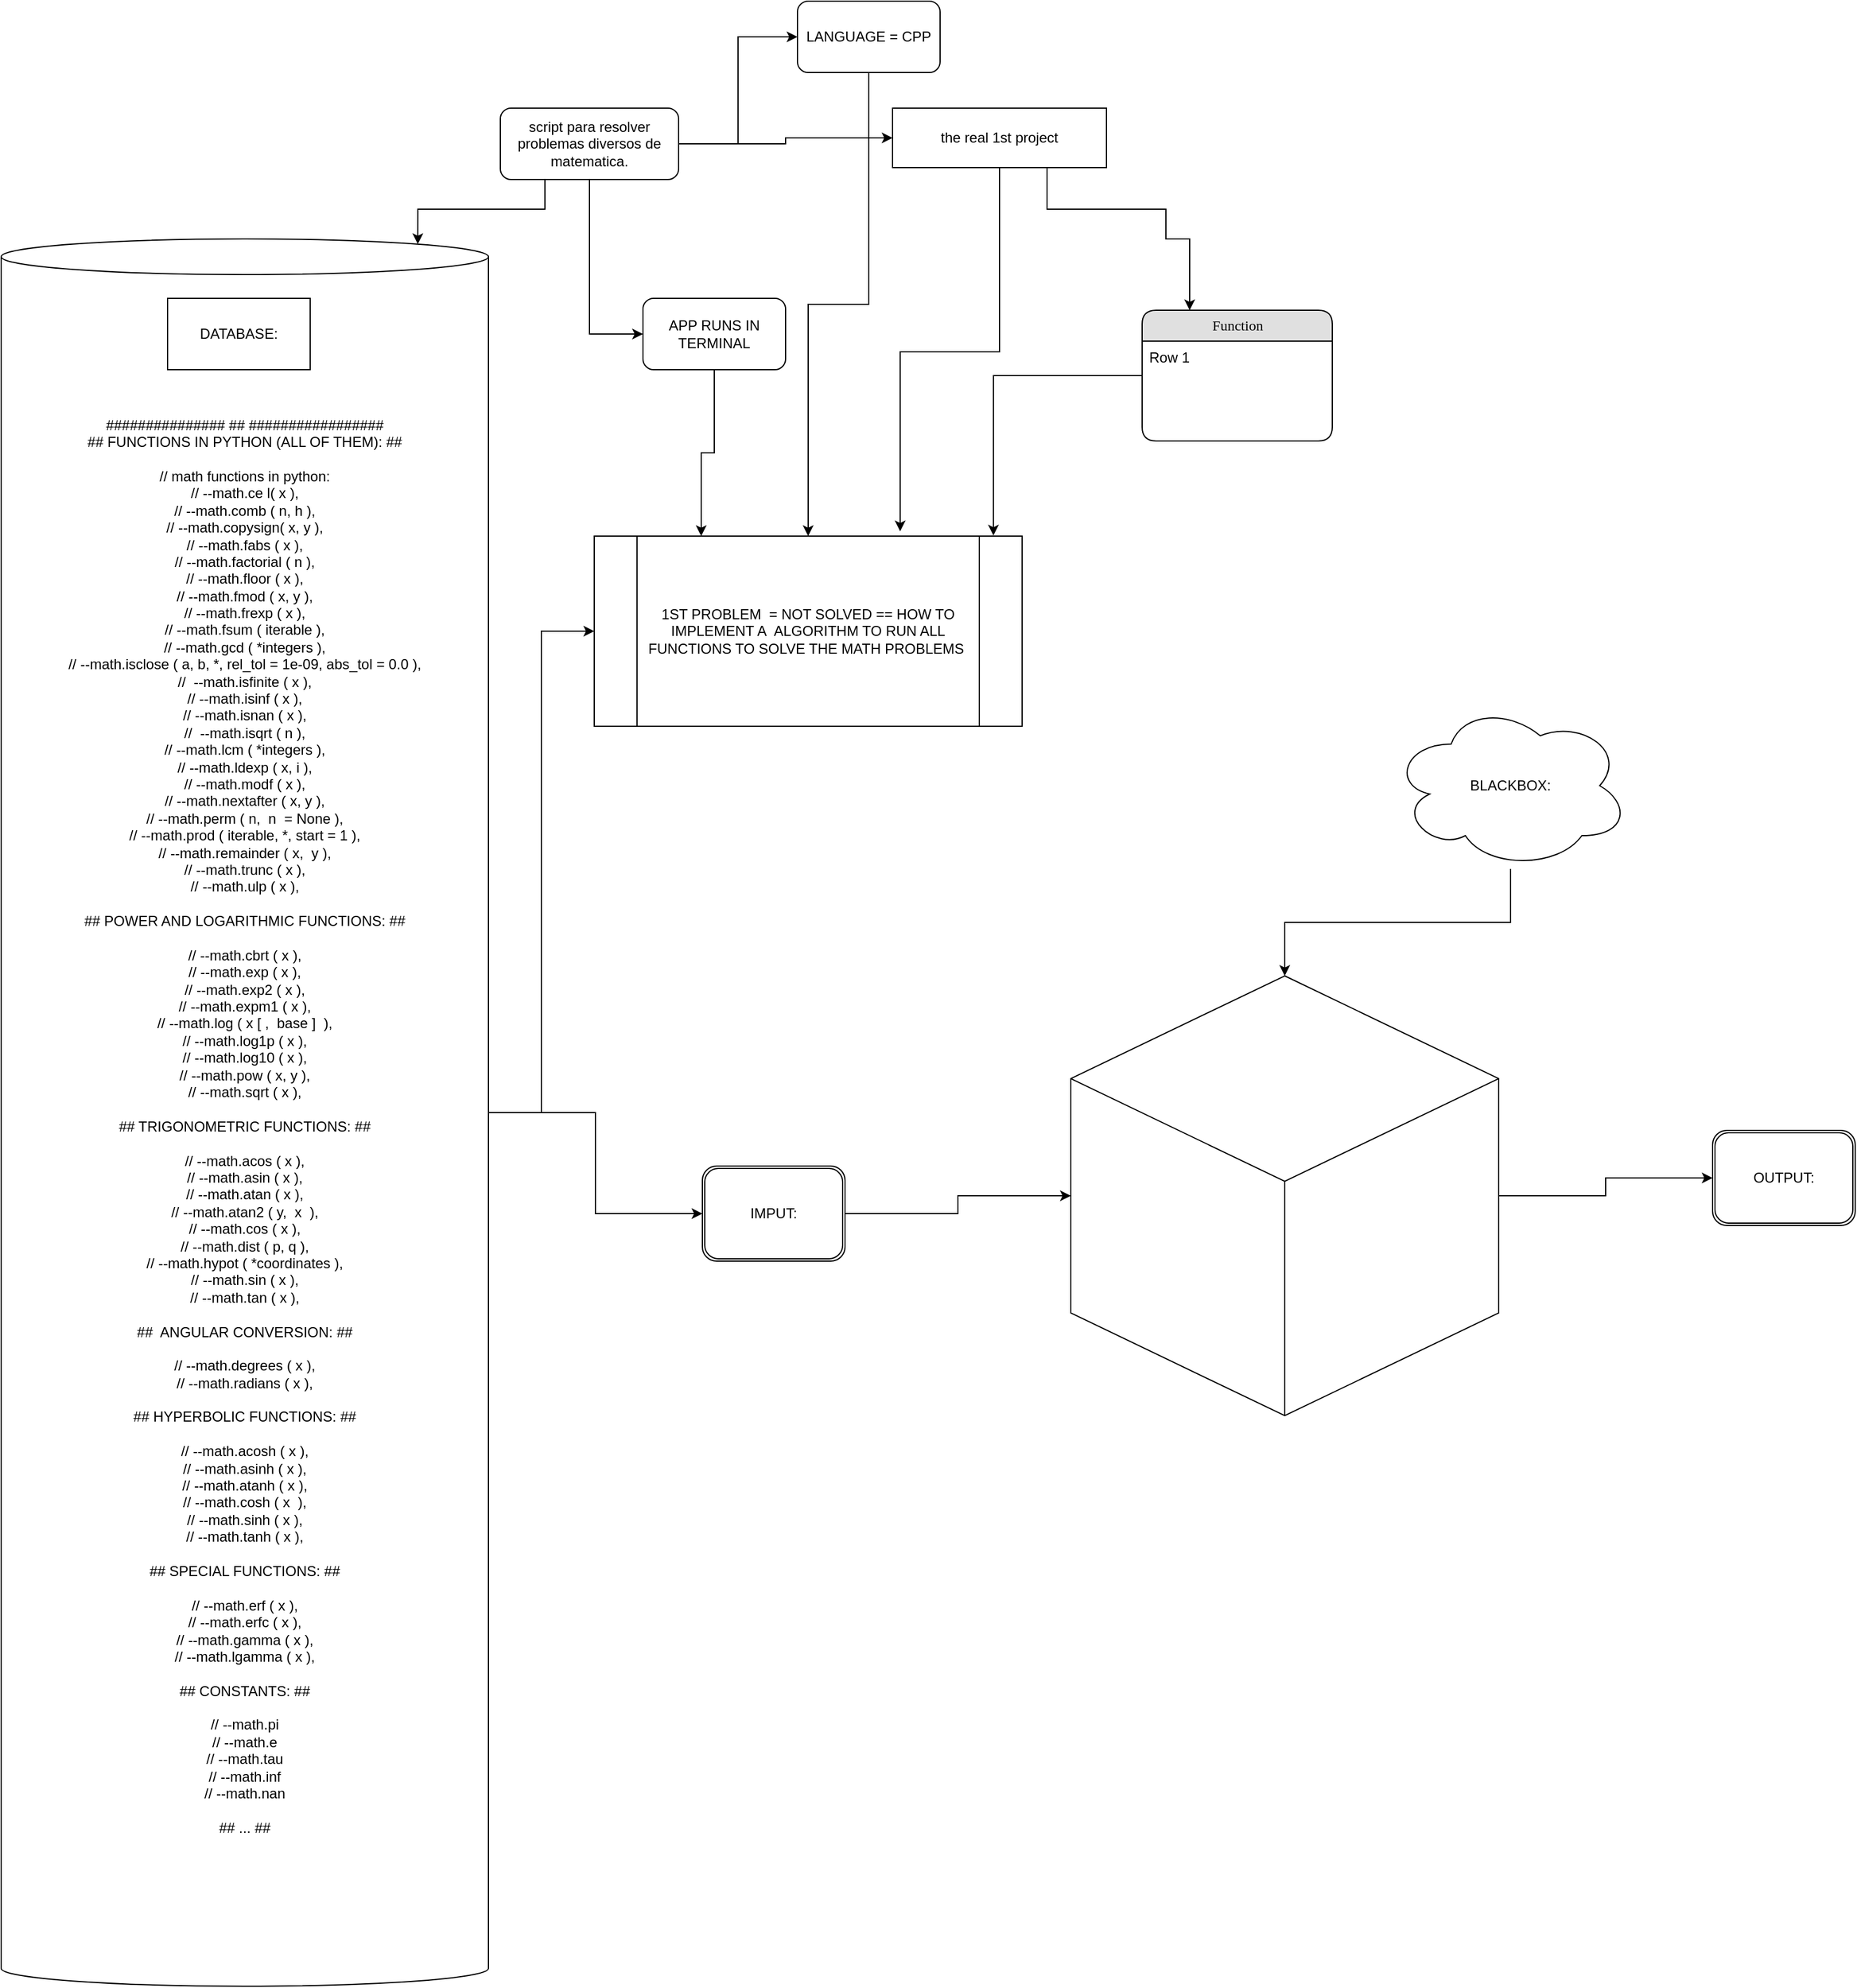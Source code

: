 <mxfile version="21.3.0" type="github">
  <diagram name="Page-1" id="5d7acffa-a066-3a61-03fe-96351882024d">
    <mxGraphModel dx="3249" dy="1729" grid="1" gridSize="10" guides="1" tooltips="1" connect="1" arrows="1" fold="1" page="1" pageScale="1" pageWidth="1100" pageHeight="850" background="#ffffff" math="0" shadow="0">
      <root>
        <mxCell id="0" />
        <mxCell id="1" parent="0" />
        <mxCell id="4o1noMIlFruIAVSIZDxd-21" style="edgeStyle=orthogonalEdgeStyle;rounded=0;orthogonalLoop=1;jettySize=auto;html=1;entryX=0.933;entryY=-0.003;entryDx=0;entryDy=0;entryPerimeter=0;" edge="1" parent="1" source="21ea969265ad0168-6" target="4o1noMIlFruIAVSIZDxd-18">
          <mxGeometry relative="1" as="geometry" />
        </mxCell>
        <mxCell id="21ea969265ad0168-6" value="Function" style="swimlane;html=1;fontStyle=0;childLayout=stackLayout;horizontal=1;startSize=26;fillColor=#e0e0e0;horizontalStack=0;resizeParent=1;resizeLast=0;collapsible=1;marginBottom=0;swimlaneFillColor=#ffffff;align=center;rounded=1;shadow=0;comic=0;labelBackgroundColor=none;strokeWidth=1;fontFamily=Verdana;fontSize=12" parent="1" vertex="1">
          <mxGeometry x="-200" y="260" width="160" height="110" as="geometry" />
        </mxCell>
        <mxCell id="21ea969265ad0168-7" value="Row 1" style="text;html=1;strokeColor=none;fillColor=none;spacingLeft=4;spacingRight=4;whiteSpace=wrap;overflow=hidden;rotatable=0;points=[[0,0.5],[1,0.5]];portConstraint=eastwest;" parent="21ea969265ad0168-6" vertex="1">
          <mxGeometry y="26" width="160" height="26" as="geometry" />
        </mxCell>
        <mxCell id="4o1noMIlFruIAVSIZDxd-4" style="edgeStyle=orthogonalEdgeStyle;rounded=0;orthogonalLoop=1;jettySize=auto;html=1;exitX=1;exitY=1;exitDx=0;exitDy=0;entryX=0.25;entryY=0;entryDx=0;entryDy=0;" edge="1" parent="1" source="4o1noMIlFruIAVSIZDxd-3" target="21ea969265ad0168-6">
          <mxGeometry relative="1" as="geometry">
            <mxPoint x="-230" y="200" as="targetPoint" />
            <Array as="points">
              <mxPoint x="-280" y="140" />
              <mxPoint x="-280" y="175" />
              <mxPoint x="-180" y="175" />
              <mxPoint x="-180" y="200" />
              <mxPoint x="-160" y="200" />
            </Array>
          </mxGeometry>
        </mxCell>
        <mxCell id="4o1noMIlFruIAVSIZDxd-20" style="edgeStyle=orthogonalEdgeStyle;rounded=0;orthogonalLoop=1;jettySize=auto;html=1;entryX=0.715;entryY=-0.025;entryDx=0;entryDy=0;entryPerimeter=0;" edge="1" parent="1" source="4o1noMIlFruIAVSIZDxd-3" target="4o1noMIlFruIAVSIZDxd-18">
          <mxGeometry relative="1" as="geometry" />
        </mxCell>
        <mxCell id="4o1noMIlFruIAVSIZDxd-3" value="the real 1st project" style="rounded=0;whiteSpace=wrap;html=1;" vertex="1" parent="1">
          <mxGeometry x="-410" y="90" width="180" height="50" as="geometry" />
        </mxCell>
        <mxCell id="4o1noMIlFruIAVSIZDxd-23" style="edgeStyle=orthogonalEdgeStyle;rounded=0;orthogonalLoop=1;jettySize=auto;html=1;" edge="1" parent="1" source="4o1noMIlFruIAVSIZDxd-5" target="4o1noMIlFruIAVSIZDxd-18">
          <mxGeometry relative="1" as="geometry" />
        </mxCell>
        <mxCell id="4o1noMIlFruIAVSIZDxd-27" style="edgeStyle=orthogonalEdgeStyle;rounded=0;orthogonalLoop=1;jettySize=auto;html=1;entryX=0;entryY=0.5;entryDx=0;entryDy=0;" edge="1" parent="1" source="4o1noMIlFruIAVSIZDxd-5" target="4o1noMIlFruIAVSIZDxd-26">
          <mxGeometry relative="1" as="geometry" />
        </mxCell>
        <mxCell id="4o1noMIlFruIAVSIZDxd-5" value="############### ## #################&lt;br&gt;## FUNCTIONS IN PYTHON (ALL OF THEM): ##&lt;br&gt;&lt;br&gt;// math functions in python:&lt;br&gt;// --math.ce l( x ),&lt;br&gt;// --math.comb ( n, h ),&lt;br&gt;// --math.copysign( x, y ),&lt;br&gt;// --math.fabs ( x ),&lt;br&gt;// --math.factorial ( n ),&lt;br&gt;// --math.floor ( x ),&lt;br&gt;// --math.fmod ( x, y ),&lt;br&gt;// --math.frexp ( x ),&lt;br&gt;// --math.fsum ( iterable ),&lt;br&gt;// --math.gcd ( *integers ),&lt;br&gt;// --math.isclose ( a, b, *, rel_tol = 1e-09, abs_tol = 0.0 ),&lt;br&gt;//&amp;nbsp; --math.isfinite ( x ),&lt;br&gt;// --math.isinf ( x ),&lt;br&gt;// --math.isnan ( x ),&lt;br&gt;//&amp;nbsp; --math.isqrt ( n ),&lt;br&gt;// --math.lcm ( *integers ),&lt;br&gt;// --math.ldexp ( x, i ),&lt;br&gt;// --math.modf ( x ),&lt;br&gt;// --math.nextafter ( x, y ),&lt;br&gt;// --math.perm ( n,&amp;nbsp; n&amp;nbsp; = None ),&lt;br&gt;// --math.prod ( iterable, *, start = 1 ),&lt;br&gt;// --math.remainder ( x,&amp;nbsp; y ),&lt;br&gt;// --math.trunc ( x ),&lt;br&gt;// --math.ulp ( x ),&lt;br&gt;&lt;br&gt;## POWER AND LOGARITHMIC FUNCTIONS: ##&lt;br&gt;&lt;br&gt;// --math.cbrt ( x ),&lt;br&gt;// --math.exp ( x ),&lt;br&gt;// --math.exp2 ( x ),&lt;br&gt;// --math.expm1 ( x ),&lt;br&gt;// --math.log ( x [ ,&amp;nbsp; base ]&amp;nbsp; ),&lt;br&gt;// --math.log1p ( x ),&lt;br&gt;// --math.log10 ( x ),&lt;br&gt;// --math.pow ( x, y ),&lt;br&gt;// --math.sqrt ( x ),&lt;br&gt;&lt;br&gt;## TRIGONOMETRIC FUNCTIONS: ##&lt;br&gt;&lt;br&gt;// --math.acos ( x ),&lt;br&gt;// --math.asin ( x ),&lt;br&gt;// --math.atan ( x ),&lt;br&gt;// --math.atan2 ( y,&amp;nbsp; x&amp;nbsp; ),&lt;br&gt;// --math.cos ( x ),&lt;br&gt;// --math.dist ( p, q ),&lt;br&gt;// --math.hypot ( *coordinates ),&lt;br&gt;// --math.sin ( x ),&lt;br&gt;// --math.tan ( x ),&lt;br&gt;&lt;br&gt;##&amp;nbsp; ANGULAR CONVERSION: ##&lt;br&gt;&lt;br&gt;// --math.degrees ( x ),&lt;br&gt;// --math.radians ( x ),&lt;br&gt;&lt;br&gt;## HYPERBOLIC FUNCTIONS: ##&lt;br&gt;&lt;br&gt;// --math.acosh ( x ),&lt;br&gt;// --math.asinh ( x ),&lt;br&gt;// --math.atanh ( x ),&lt;br&gt;// --math.cosh ( x&amp;nbsp; ),&lt;br&gt;// --math.sinh ( x ),&lt;br&gt;// --math.tanh ( x ),&lt;br&gt;&lt;br&gt;## SPECIAL FUNCTIONS: ##&lt;br&gt;&lt;br&gt;// --math.erf ( x ),&lt;br&gt;// --math.erfc ( x ),&lt;br&gt;// --math.gamma ( x ),&lt;br&gt;// --math.lgamma ( x ),&lt;br&gt;&lt;br&gt;## CONSTANTS: ##&lt;br&gt;&lt;br&gt;// --math.pi&lt;br&gt;// --math.e&lt;br&gt;// --math.tau&lt;br&gt;// --math.inf&lt;br&gt;// --math.nan&lt;br&gt;&lt;br&gt;## ... ##&lt;br&gt;&lt;dd style=&quot;margin-top: 3px; margin-bottom: 0px; margin-left: 30px; hyphens: auto; text-align: left; line-height: 1.4; color: rgb(34, 34, 34); font-family: &amp;quot;Lucida Grande&amp;quot;, Arial, sans-serif; font-size: 14px; background-color: rgb(255, 255, 255);&quot;&gt;&lt;/dd&gt;" style="shape=cylinder3;whiteSpace=wrap;html=1;boundedLbl=1;backgroundOutline=1;size=15;" vertex="1" parent="1">
          <mxGeometry x="-1160" y="200" width="410" height="1470" as="geometry" />
        </mxCell>
        <mxCell id="4o1noMIlFruIAVSIZDxd-8" style="edgeStyle=orthogonalEdgeStyle;rounded=0;orthogonalLoop=1;jettySize=auto;html=1;entryX=0;entryY=0.5;entryDx=0;entryDy=0;" edge="1" parent="1" source="4o1noMIlFruIAVSIZDxd-7" target="4o1noMIlFruIAVSIZDxd-3">
          <mxGeometry relative="1" as="geometry" />
        </mxCell>
        <mxCell id="4o1noMIlFruIAVSIZDxd-10" style="edgeStyle=orthogonalEdgeStyle;rounded=0;orthogonalLoop=1;jettySize=auto;html=1;exitX=0.25;exitY=1;exitDx=0;exitDy=0;entryX=0.855;entryY=0;entryDx=0;entryDy=4.35;entryPerimeter=0;" edge="1" parent="1" source="4o1noMIlFruIAVSIZDxd-7" target="4o1noMIlFruIAVSIZDxd-5">
          <mxGeometry relative="1" as="geometry" />
        </mxCell>
        <mxCell id="4o1noMIlFruIAVSIZDxd-15" style="edgeStyle=orthogonalEdgeStyle;rounded=0;orthogonalLoop=1;jettySize=auto;html=1;entryX=0;entryY=0.5;entryDx=0;entryDy=0;" edge="1" parent="1" source="4o1noMIlFruIAVSIZDxd-7" target="4o1noMIlFruIAVSIZDxd-13">
          <mxGeometry relative="1" as="geometry" />
        </mxCell>
        <mxCell id="4o1noMIlFruIAVSIZDxd-17" style="edgeStyle=orthogonalEdgeStyle;rounded=0;orthogonalLoop=1;jettySize=auto;html=1;entryX=0;entryY=0.5;entryDx=0;entryDy=0;" edge="1" parent="1" source="4o1noMIlFruIAVSIZDxd-7" target="4o1noMIlFruIAVSIZDxd-16">
          <mxGeometry relative="1" as="geometry" />
        </mxCell>
        <mxCell id="4o1noMIlFruIAVSIZDxd-7" value="script para resolver problemas diversos de matematica." style="rounded=1;whiteSpace=wrap;html=1;" vertex="1" parent="1">
          <mxGeometry x="-740" y="90" width="150" height="60" as="geometry" />
        </mxCell>
        <mxCell id="4o1noMIlFruIAVSIZDxd-9" value="DATABASE:" style="rounded=0;whiteSpace=wrap;html=1;" vertex="1" parent="1">
          <mxGeometry x="-1020" y="250" width="120" height="60" as="geometry" />
        </mxCell>
        <mxCell id="4o1noMIlFruIAVSIZDxd-22" style="edgeStyle=orthogonalEdgeStyle;rounded=0;orthogonalLoop=1;jettySize=auto;html=1;" edge="1" parent="1" source="4o1noMIlFruIAVSIZDxd-13" target="4o1noMIlFruIAVSIZDxd-18">
          <mxGeometry relative="1" as="geometry" />
        </mxCell>
        <mxCell id="4o1noMIlFruIAVSIZDxd-13" value="LANGUAGE = CPP" style="rounded=1;whiteSpace=wrap;html=1;" vertex="1" parent="1">
          <mxGeometry x="-490" width="120" height="60" as="geometry" />
        </mxCell>
        <mxCell id="4o1noMIlFruIAVSIZDxd-19" style="edgeStyle=orthogonalEdgeStyle;rounded=0;orthogonalLoop=1;jettySize=auto;html=1;entryX=0.25;entryY=0;entryDx=0;entryDy=0;" edge="1" parent="1" source="4o1noMIlFruIAVSIZDxd-16" target="4o1noMIlFruIAVSIZDxd-18">
          <mxGeometry relative="1" as="geometry" />
        </mxCell>
        <mxCell id="4o1noMIlFruIAVSIZDxd-16" value="APP RUNS IN TERMINAL" style="rounded=1;whiteSpace=wrap;html=1;" vertex="1" parent="1">
          <mxGeometry x="-620" y="250" width="120" height="60" as="geometry" />
        </mxCell>
        <mxCell id="4o1noMIlFruIAVSIZDxd-18" value="1ST PROBLEM&amp;nbsp; = NOT SOLVED == HOW TO IMPLEMENT A&amp;nbsp; ALGORITHM TO RUN ALL FUNCTIONS TO SOLVE THE MATH PROBLEMS&amp;nbsp;" style="shape=process;whiteSpace=wrap;html=1;backgroundOutline=1;" vertex="1" parent="1">
          <mxGeometry x="-661" y="450" width="360" height="160" as="geometry" />
        </mxCell>
        <mxCell id="4o1noMIlFruIAVSIZDxd-31" style="edgeStyle=orthogonalEdgeStyle;rounded=0;orthogonalLoop=1;jettySize=auto;html=1;entryX=0;entryY=0.5;entryDx=0;entryDy=0;" edge="1" parent="1" source="4o1noMIlFruIAVSIZDxd-25" target="4o1noMIlFruIAVSIZDxd-30">
          <mxGeometry relative="1" as="geometry" />
        </mxCell>
        <mxCell id="4o1noMIlFruIAVSIZDxd-25" value="" style="html=1;whiteSpace=wrap;shape=isoCube2;backgroundOutline=1;isoAngle=15;" vertex="1" parent="1">
          <mxGeometry x="-260" y="820" width="360" height="370" as="geometry" />
        </mxCell>
        <mxCell id="4o1noMIlFruIAVSIZDxd-28" style="edgeStyle=orthogonalEdgeStyle;rounded=0;orthogonalLoop=1;jettySize=auto;html=1;" edge="1" parent="1" source="4o1noMIlFruIAVSIZDxd-26" target="4o1noMIlFruIAVSIZDxd-25">
          <mxGeometry relative="1" as="geometry" />
        </mxCell>
        <mxCell id="4o1noMIlFruIAVSIZDxd-26" value="IMPUT:" style="shape=ext;double=1;rounded=1;whiteSpace=wrap;html=1;" vertex="1" parent="1">
          <mxGeometry x="-570" y="980" width="120" height="80" as="geometry" />
        </mxCell>
        <mxCell id="4o1noMIlFruIAVSIZDxd-30" value="OUTPUT:" style="shape=ext;double=1;rounded=1;whiteSpace=wrap;html=1;" vertex="1" parent="1">
          <mxGeometry x="280" y="950" width="120" height="80" as="geometry" />
        </mxCell>
        <mxCell id="4o1noMIlFruIAVSIZDxd-34" style="edgeStyle=orthogonalEdgeStyle;rounded=0;orthogonalLoop=1;jettySize=auto;html=1;entryX=0.5;entryY=0;entryDx=0;entryDy=0;entryPerimeter=0;" edge="1" parent="1" source="4o1noMIlFruIAVSIZDxd-33" target="4o1noMIlFruIAVSIZDxd-25">
          <mxGeometry relative="1" as="geometry" />
        </mxCell>
        <mxCell id="4o1noMIlFruIAVSIZDxd-33" value="BLACKBOX:" style="ellipse;shape=cloud;whiteSpace=wrap;html=1;align=center;" vertex="1" parent="1">
          <mxGeometry x="10" y="590" width="200" height="140" as="geometry" />
        </mxCell>
      </root>
    </mxGraphModel>
  </diagram>
</mxfile>
